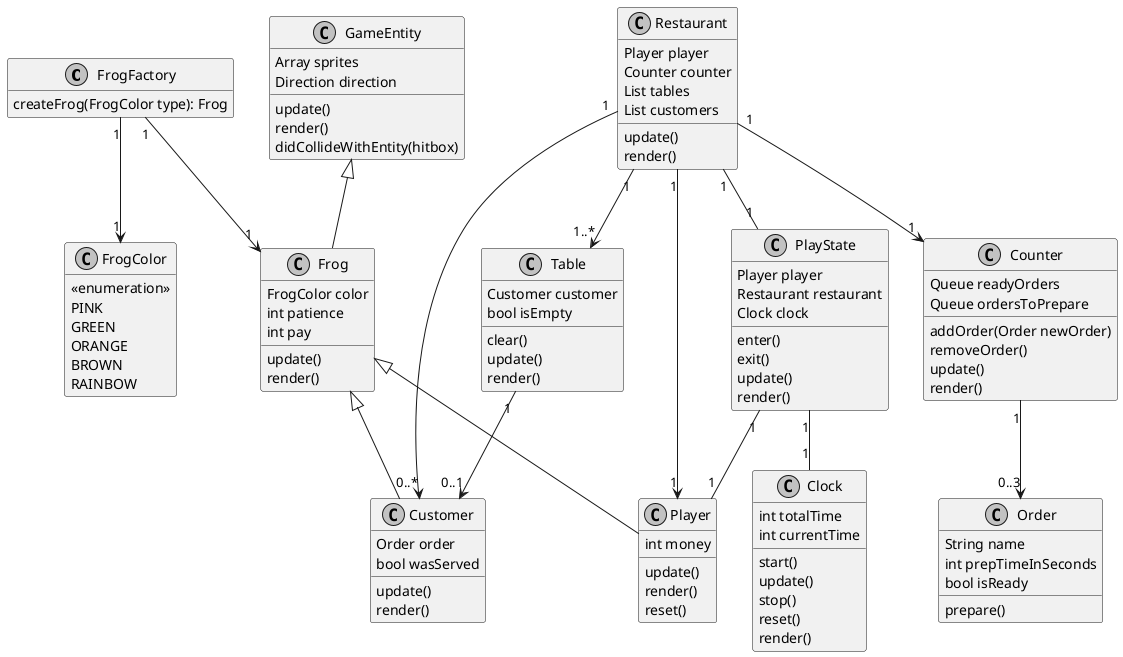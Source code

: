 @startuml The Leapin' Kitchen

skinparam monochrome true
hide empty members

    FrogFactory "1" --> "1" FrogColor
    FrogFactory "1" --> "1" Frog

    Frog <|-- Customer
    Frog <|-- Player
    GameEntity <|-- Frog


    Restaurant "1" --> "1..*" Table
    Restaurant "1" --> "1" Counter
    Restaurant "1" --> "0..*" Customer
    Restaurant "1" --> "1" Player
    Restaurant "1" -- "1" PlayState
    PlayState "1" -- "1" Clock
    PlayState "1" -- "1" Player
    Counter "1" --> "0..3" Order
    Table "1" --> "0..1" Customer

    class FrogFactory{
        createFrog(FrogColor type): Frog
    }

    class FrogColor {
        <<enumeration>>
        PINK
        GREEN
        ORANGE
        BROWN
        RAINBOW
    }

    class PlayState{
        Player player
        Restaurant restaurant
        Clock clock
        enter()
        exit()
        update()
        render()
    }
    class Restaurant{
        Player player
        Counter counter
        List tables
        List customers
        update()
        render()
    }
    class Customer{
        Order order
        bool wasServed
        update()
        render()
    }
    class Order{
        String name
        int prepTimeInSeconds
        bool isReady
        prepare()
    }
    class Table{
        Customer customer
        bool isEmpty
        clear()
        update()
        render()
    }
    class Counter{
        Queue readyOrders
        Queue ordersToPrepare
        addOrder(Order newOrder)
        removeOrder()
        update()
        render()
    }
    class Player{
        int money
        update()
        render()
        reset()
    }

    class GameEntity{
        Array sprites
        Direction direction
        update()
        render()
        didCollideWithEntity(hitbox)
    }
    class Frog{
        FrogColor color
        int patience
        int pay
        update()
        render()
    }
    class Clock{
        int totalTime
        int currentTime
        start()
        update()
        stop()
        reset()
        render()
    }

@enduml
